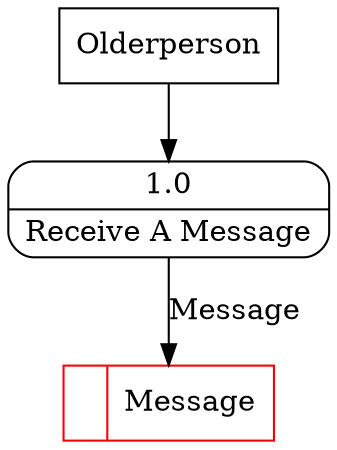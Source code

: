 digraph dfd2{ 
node[shape=record]
200 [label="<f0>  |<f1> Message " color=red];
201 [label="Olderperson" shape=box];
202 [label="{<f0> 1.0|<f1> Receive A Message }" shape=Mrecord];
201 -> 202
202 -> 200 [label="Message"]
}
